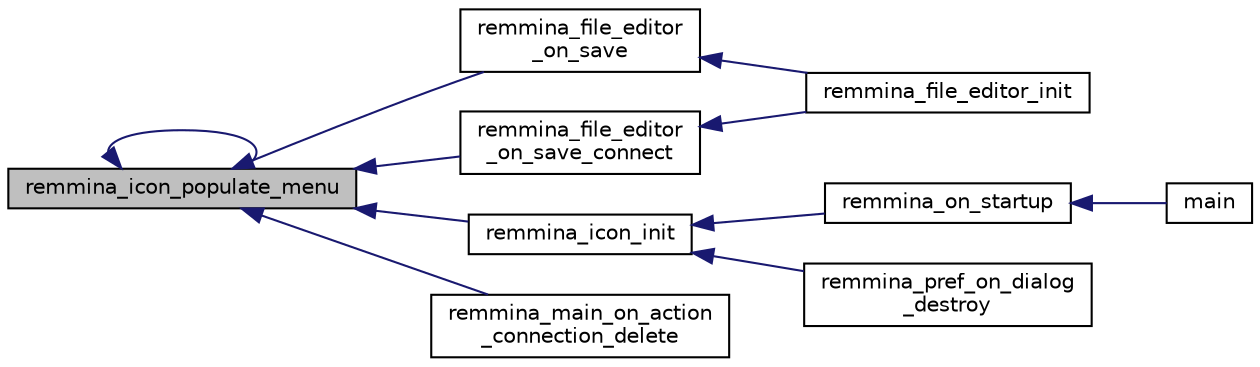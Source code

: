 digraph "remmina_icon_populate_menu"
{
  edge [fontname="Helvetica",fontsize="10",labelfontname="Helvetica",labelfontsize="10"];
  node [fontname="Helvetica",fontsize="10",shape=record];
  rankdir="LR";
  Node903 [label="remmina_icon_populate_menu",height=0.2,width=0.4,color="black", fillcolor="grey75", style="filled", fontcolor="black"];
  Node903 -> Node904 [dir="back",color="midnightblue",fontsize="10",style="solid",fontname="Helvetica"];
  Node904 [label="remmina_file_editor\l_on_save",height=0.2,width=0.4,color="black", fillcolor="white", style="filled",URL="$remmina__file__editor_8c.html#ac2a5cf9cdcf640986e245eb04be9c4ad"];
  Node904 -> Node905 [dir="back",color="midnightblue",fontsize="10",style="solid",fontname="Helvetica"];
  Node905 [label="remmina_file_editor_init",height=0.2,width=0.4,color="black", fillcolor="white", style="filled",URL="$remmina__file__editor_8c.html#a9afd8d41c66f547320930eb331f3124d"];
  Node903 -> Node906 [dir="back",color="midnightblue",fontsize="10",style="solid",fontname="Helvetica"];
  Node906 [label="remmina_file_editor\l_on_save_connect",height=0.2,width=0.4,color="black", fillcolor="white", style="filled",URL="$remmina__file__editor_8c.html#a57224f3f69f04f398de563b71be6b18e"];
  Node906 -> Node905 [dir="back",color="midnightblue",fontsize="10",style="solid",fontname="Helvetica"];
  Node903 -> Node903 [dir="back",color="midnightblue",fontsize="10",style="solid",fontname="Helvetica"];
  Node903 -> Node907 [dir="back",color="midnightblue",fontsize="10",style="solid",fontname="Helvetica"];
  Node907 [label="remmina_icon_init",height=0.2,width=0.4,color="black", fillcolor="white", style="filled",URL="$remmina__icon_8h.html#a741c81815e562f40672c4485172306d6"];
  Node907 -> Node908 [dir="back",color="midnightblue",fontsize="10",style="solid",fontname="Helvetica"];
  Node908 [label="remmina_on_startup",height=0.2,width=0.4,color="black", fillcolor="white", style="filled",URL="$remmina_8c.html#a26d2c20be18ff44f239b756f1d5be01a"];
  Node908 -> Node909 [dir="back",color="midnightblue",fontsize="10",style="solid",fontname="Helvetica"];
  Node909 [label="main",height=0.2,width=0.4,color="black", fillcolor="white", style="filled",URL="$remmina_8c.html#a0ddf1224851353fc92bfbff6f499fa97"];
  Node907 -> Node910 [dir="back",color="midnightblue",fontsize="10",style="solid",fontname="Helvetica"];
  Node910 [label="remmina_pref_on_dialog\l_destroy",height=0.2,width=0.4,color="black", fillcolor="white", style="filled",URL="$remmina__pref__dialog_8c.html#ab9776574663e2c3fcb793ec70887336d"];
  Node903 -> Node911 [dir="back",color="midnightblue",fontsize="10",style="solid",fontname="Helvetica"];
  Node911 [label="remmina_main_on_action\l_connection_delete",height=0.2,width=0.4,color="black", fillcolor="white", style="filled",URL="$remmina__main_8c.html#aa0cd57e00874ae6ca8b0ee83213267da"];
}
